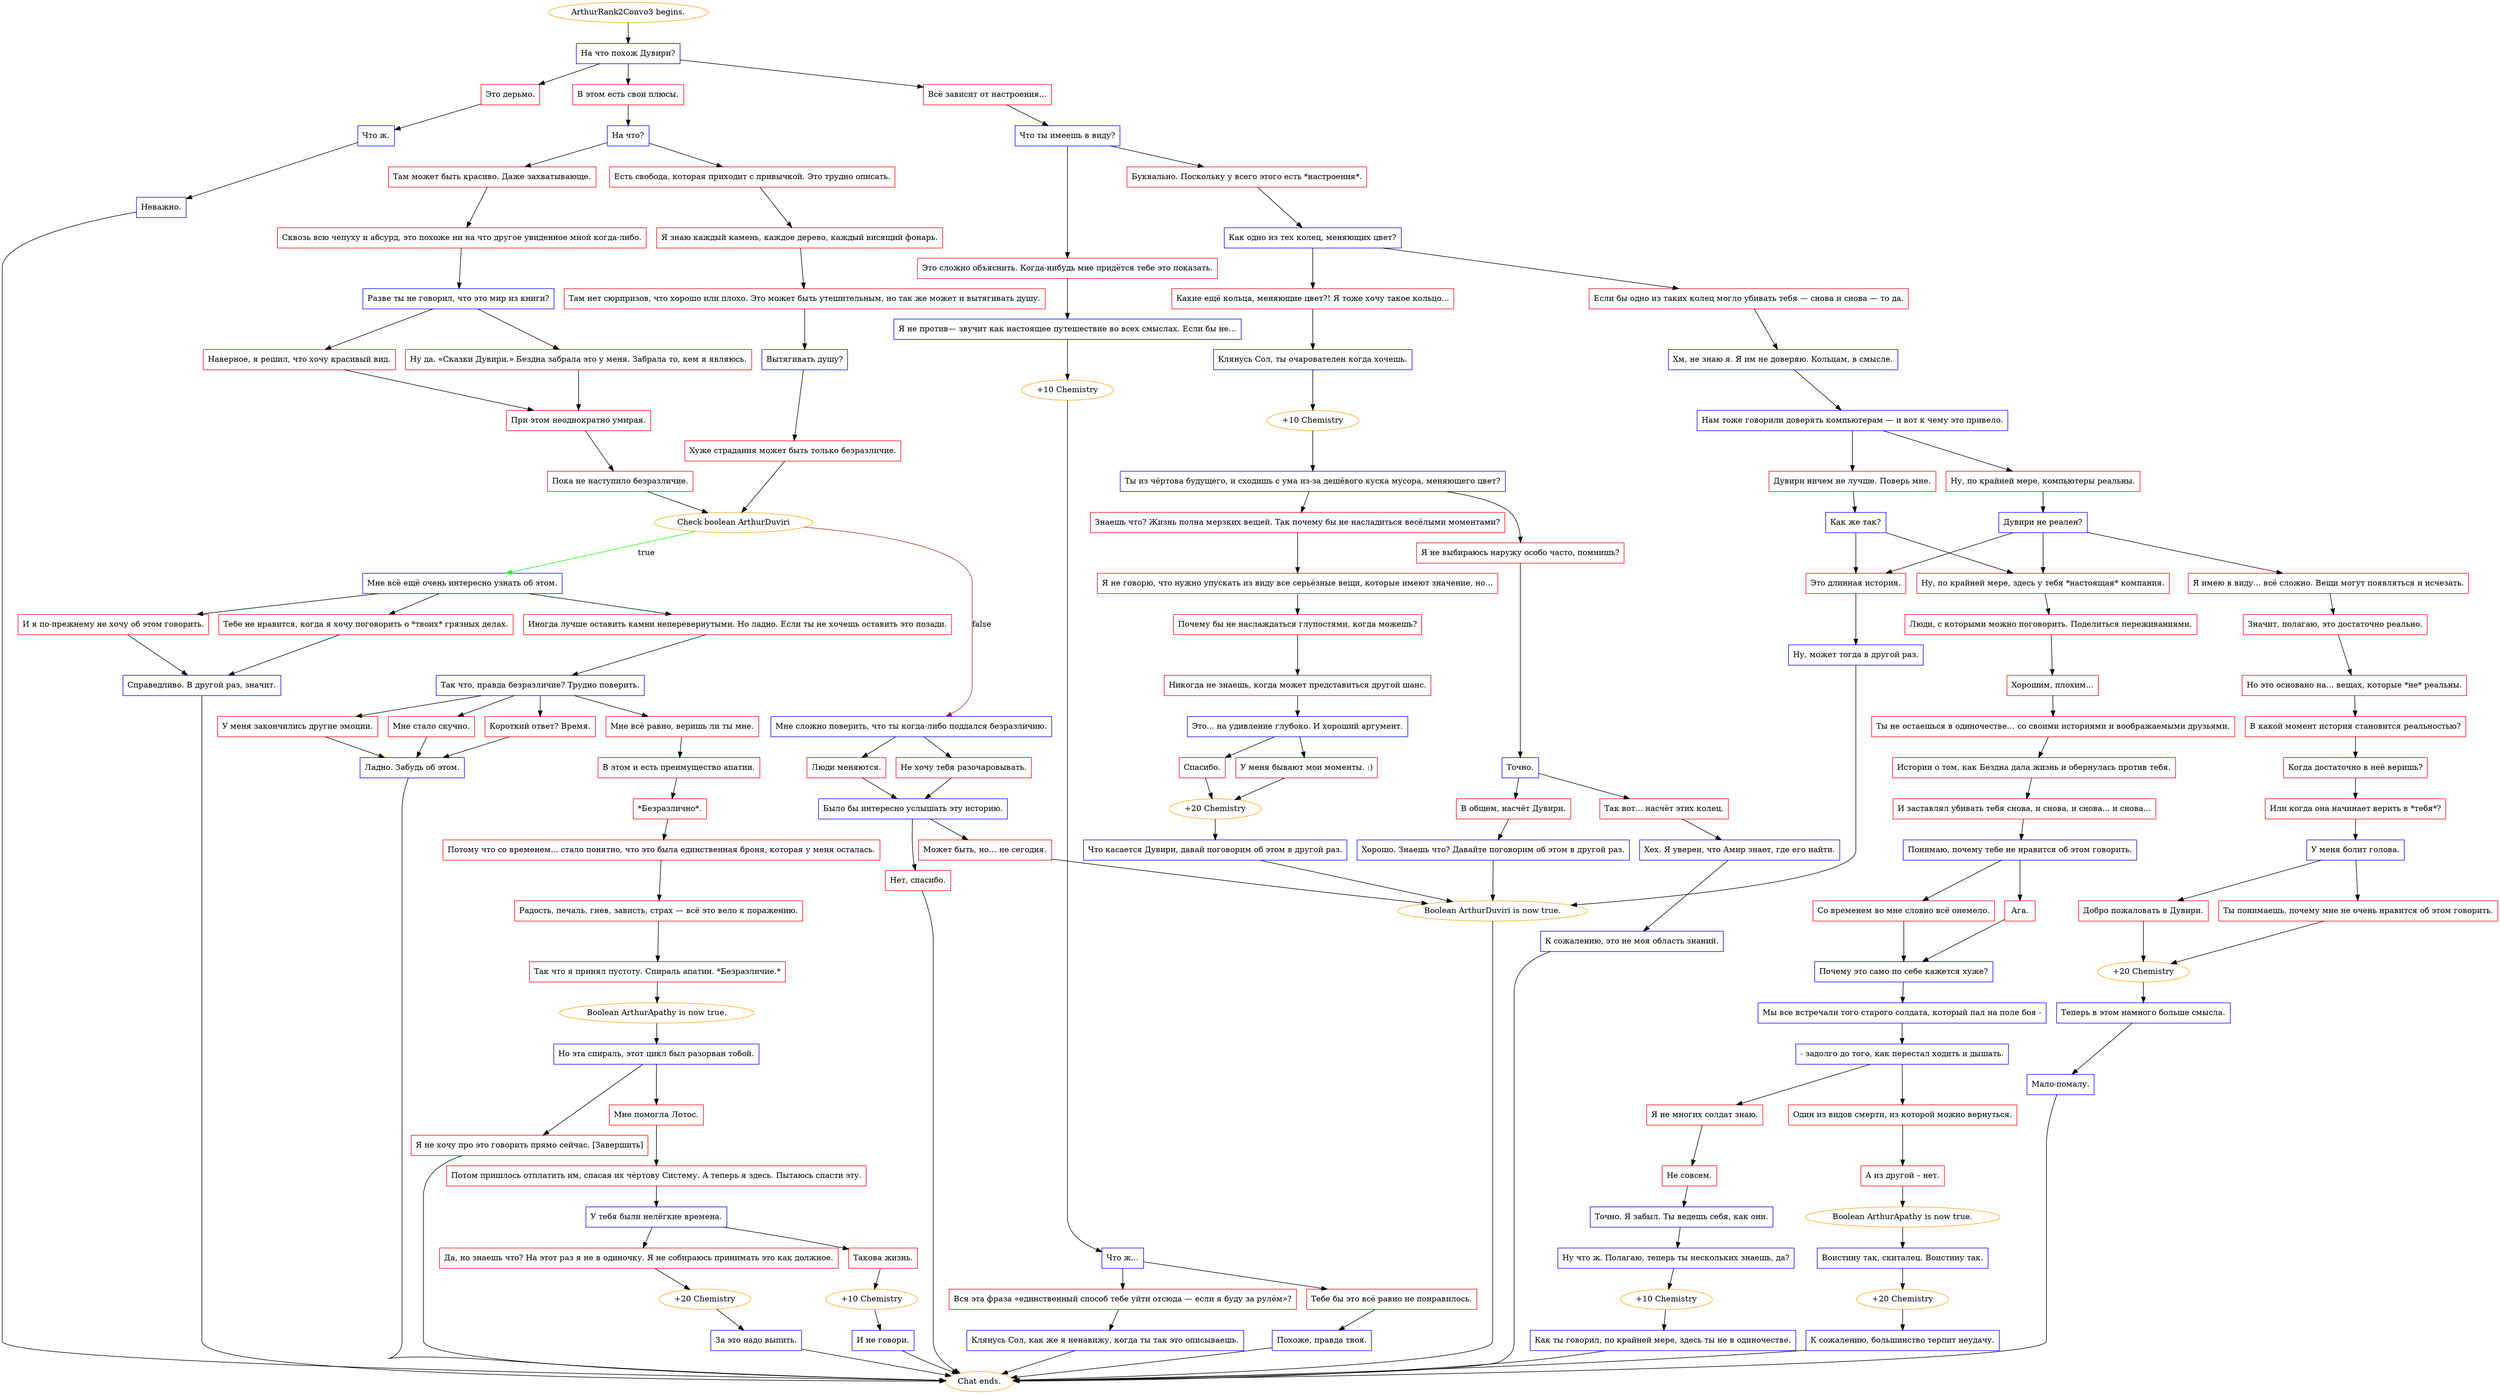 digraph {
	"ArthurRank2Convo3 begins." [color=orange];
		"ArthurRank2Convo3 begins." -> j3704852435;
	j3704852435 [label="На что похож Дувири?",shape=box,color=blue];
		j3704852435 -> j3102549838;
		j3704852435 -> j4210495356;
		j3704852435 -> j116090597;
	j3102549838 [label="В этом есть свои плюсы.",shape=box,color=red];
		j3102549838 -> j3749670276;
	j4210495356 [label="Всё зависит от настроения...",shape=box,color=red];
		j4210495356 -> j3407585650;
	j116090597 [label="Это дерьмо.",shape=box,color=red];
		j116090597 -> j703052847;
	j3749670276 [label="На что?",shape=box,color=blue];
		j3749670276 -> j3639423212;
		j3749670276 -> j3050796481;
	j3407585650 [label="Что ты имеешь в виду?",shape=box,color=blue];
		j3407585650 -> j1607909719;
		j3407585650 -> j1198151338;
	j703052847 [label="Что ж.",shape=box,color=blue];
		j703052847 -> j2416722400;
	j3639423212 [label="Там может быть красиво. Даже захватывающе.",shape=box,color=red];
		j3639423212 -> j3367868675;
	j3050796481 [label="Есть свобода, которая приходит с привычкой. Это трудно описать.",shape=box,color=red];
		j3050796481 -> j2145179684;
	j1607909719 [label="Буквально. Поскольку у всего этого есть *настроения*.",shape=box,color=red];
		j1607909719 -> j1654583580;
	j1198151338 [label="Это сложно объяснить. Когда-нибудь мне придётся тебе это показать.",shape=box,color=red];
		j1198151338 -> j2216670929;
	j2416722400 [label="Неважно.",shape=box,color=blue];
		j2416722400 -> "Chat ends.";
	j3367868675 [label="Сквозь всю чепуху и абсурд, это похоже ни на что другое увиденное мной когда-либо.",shape=box,color=red];
		j3367868675 -> j123553848;
	j2145179684 [label="Я знаю каждый камень, каждое дерево, каждый висящий фонарь.",shape=box,color=red];
		j2145179684 -> j1629201061;
	j1654583580 [label="Как одно из тех колец, меняющих цвет?",shape=box,color=blue];
		j1654583580 -> j1440654211;
		j1654583580 -> j3390647435;
	j2216670929 [label="Я не против— звучит как настоящее путешествие во всех смыслах. Если бы не...",shape=box,color=blue];
		j2216670929 -> j3279449606;
	"Chat ends." [color=orange];
	j123553848 [label="Разве ты не говорил, что это мир из книги?",shape=box,color=blue];
		j123553848 -> j3232572889;
		j123553848 -> j2113436325;
	j1629201061 [label="Там нет сюрпризов, что хорошо или плохо. Это может быть утешительным, но так же может и вытягивать душу.",shape=box,color=red];
		j1629201061 -> j1637903894;
	j1440654211 [label="Если бы одно из таких колец могло убивать тебя — снова и снова — то да.",shape=box,color=red];
		j1440654211 -> j729025394;
	j3390647435 [label="Какие ещё кольца, меняющие цвет?! Я тоже хочу такое кольцо...",shape=box,color=red];
		j3390647435 -> j3083970635;
	j3279449606 [label="+10 Chemistry",color=orange];
		j3279449606 -> j3336702727;
	j3232572889 [label="Ну да. «Сказки Дувири.» Бездна забрала это у меня. Забрала то, кем я являюсь.",shape=box,color=red];
		j3232572889 -> j4006011077;
	j2113436325 [label="Наверное, я решил, что хочу красивый вид.",shape=box,color=red];
		j2113436325 -> j4006011077;
	j1637903894 [label="Вытягивать душу?",shape=box,color=blue];
		j1637903894 -> j3705148534;
	j729025394 [label="Хм, не знаю я. Я им не доверяю. Кольцам, в смысле.",shape=box,color=blue];
		j729025394 -> j3626444614;
	j3083970635 [label="Клянусь Сол, ты очарователен когда хочешь.",shape=box,color=blue];
		j3083970635 -> j916354132;
	j3336702727 [label="Что ж...",shape=box,color=blue];
		j3336702727 -> j1371087572;
		j3336702727 -> j60031067;
	j4006011077 [label="При этом неоднократно умирая.",shape=box,color=red];
		j4006011077 -> j1822477624;
	j3705148534 [label="Хуже страдания может быть только безразличие.",shape=box,color=red];
		j3705148534 -> j3977220178;
	j3626444614 [label="Нам тоже говорили доверять компьютерам — и вот к чему это привело.",shape=box,color=blue];
		j3626444614 -> j1332327790;
		j3626444614 -> j39802877;
	j916354132 [label="+10 Chemistry",color=orange];
		j916354132 -> j3294432013;
	j1371087572 [label="Тебе бы это всё равно не понравилось.",shape=box,color=red];
		j1371087572 -> j1103604159;
	j60031067 [label="Вся эта фраза «единственный способ тебе уйти отсюда — если я буду за рулём»?",shape=box,color=red];
		j60031067 -> j1120153609;
	j1822477624 [label="Пока не наступило безразличие.",shape=box,color=red];
		j1822477624 -> j3977220178;
	j3977220178 [label="Check boolean ArthurDuviri",color=orange];
		j3977220178 -> j1745559306 [label=true,color=green];
		j3977220178 -> j2653706419 [label=false,color=brown];
	j1332327790 [label="Дувири ничем не лучше. Поверь мне.",shape=box,color=red];
		j1332327790 -> j723110053;
	j39802877 [label="Ну, по крайней мере, компьютеры реальны.",shape=box,color=red];
		j39802877 -> j3970918290;
	j3294432013 [label="Ты из чёртова будущего, и сходишь с ума из-за дешёвого куска мусора, меняющего цвет?",shape=box,color=blue];
		j3294432013 -> j1246548921;
		j3294432013 -> j513744472;
	j1103604159 [label="Похоже, правда твоя.",shape=box,color=blue];
		j1103604159 -> "Chat ends.";
	j1120153609 [label="Клянусь Сол, как же я ненавижу, когда ты так это описываешь.",shape=box,color=blue];
		j1120153609 -> "Chat ends.";
	j1745559306 [label="Мне всё ещё очень интересно узнать об этом.",shape=box,color=blue];
		j1745559306 -> j2737728797;
		j1745559306 -> j2268460864;
		j1745559306 -> j972937174;
	j2653706419 [label="Мне сложно поверить, что ты когда-либо поддался безразличию.",shape=box,color=blue];
		j2653706419 -> j1345089649;
		j2653706419 -> j2974091395;
	j723110053 [label="Как же так?",shape=box,color=blue];
		j723110053 -> j380277093;
		j723110053 -> j1410207339;
	j3970918290 [label="Дувири не реален?",shape=box,color=blue];
		j3970918290 -> j380277093;
		j3970918290 -> j1410207339;
		j3970918290 -> j2010107081;
	j1246548921 [label="Знаешь что? Жизнь полна мерзких вещей. Так почему бы не насладиться весёлыми моментами?",shape=box,color=red];
		j1246548921 -> j1885649057;
	j513744472 [label="Я не выбираюсь наружу особо часто, помнишь?",shape=box,color=red];
		j513744472 -> j2537227297;
	j2737728797 [label="И я по-прежнему не хочу об этом говорить.",shape=box,color=red];
		j2737728797 -> j3640745510;
	j2268460864 [label="Тебе не нравится, когда я хочу поговорить о *твоих* грязных делах.",shape=box,color=red];
		j2268460864 -> j3640745510;
	j972937174 [label="Иногда лучше оставить камни неперевернутыми. Но ладно. Если ты не хочешь оставить это позади.",shape=box,color=red];
		j972937174 -> j3594168257;
	j1345089649 [label="Не хочу тебя разочаровывать.",shape=box,color=red];
		j1345089649 -> j2749255936;
	j2974091395 [label="Люди меняются.",shape=box,color=red];
		j2974091395 -> j2749255936;
	j380277093 [label="Ну, по крайней мере, здесь у тебя *настоящая* компания.",shape=box,color=red];
		j380277093 -> j2144360302;
	j1410207339 [label="Это длинная история.",shape=box,color=red];
		j1410207339 -> j4208034795;
	j2010107081 [label="Я имею в виду... всё сложно. Вещи могут появляться и исчезать.",shape=box,color=red];
		j2010107081 -> j2800340309;
	j1885649057 [label="Я не говорю, что нужно упускать из виду все серьёзные вещи, которые имеют значение, но…",shape=box,color=red];
		j1885649057 -> j916135516;
	j2537227297 [label="Точно.",shape=box,color=blue];
		j2537227297 -> j1538518020;
		j2537227297 -> j3481863350;
	j3640745510 [label="Справедливо. В другой раз, значит.",shape=box,color=blue];
		j3640745510 -> "Chat ends.";
	j3594168257 [label="Так что, правда безразличие? Трудно поверить.",shape=box,color=blue];
		j3594168257 -> j1364306047;
		j3594168257 -> j640798436;
		j3594168257 -> j463011330;
		j3594168257 -> j840463516;
	j2749255936 [label="Было бы интересно услышать эту историю.",shape=box,color=blue];
		j2749255936 -> j3146079506;
		j2749255936 -> j1359446833;
	j2144360302 [label="Люди, с которыми можно поговорить. Поделиться переживаниями.",shape=box,color=red];
		j2144360302 -> j724251859;
	j4208034795 [label="Ну, может тогда в другой раз.",shape=box,color=blue];
		j4208034795 -> j1992354670;
	j2800340309 [label="Значит, полагаю, это достаточно реально.",shape=box,color=red];
		j2800340309 -> j145994528;
	j916135516 [label="Почему бы не наслаждаться глупостями, когда можешь?",shape=box,color=red];
		j916135516 -> j1302667003;
	j1538518020 [label="В общем, насчёт Дувири.",shape=box,color=red];
		j1538518020 -> j1488187387;
	j3481863350 [label="Так вот... насчёт этих колец.",shape=box,color=red];
		j3481863350 -> j814741493;
	j1364306047 [label="Короткий ответ? Время.",shape=box,color=red];
		j1364306047 -> j3802790405;
	j640798436 [label="Мне всё равно, веришь ли ты мне.",shape=box,color=red];
		j640798436 -> j3381083884;
	j463011330 [label="У меня закончились другие эмоции.",shape=box,color=red];
		j463011330 -> j3802790405;
	j840463516 [label="Мне стало скучно.",shape=box,color=red];
		j840463516 -> j3802790405;
	j3146079506 [label="Может быть, но… не сегодня.",shape=box,color=red];
		j3146079506 -> j1992354670;
	j1359446833 [label="Нет, спасибо.",shape=box,color=red];
		j1359446833 -> "Chat ends.";
	j724251859 [label="Хорошим, плохим...",shape=box,color=red];
		j724251859 -> j2808020120;
	j1992354670 [label="Boolean ArthurDuviri is now true.",color=orange];
		j1992354670 -> "Chat ends.";
	j145994528 [label="Но это основано на... вещах, которые *не* реальны.",shape=box,color=red];
		j145994528 -> j2607220911;
	j1302667003 [label="Никогда не знаешь, когда может представиться другой шанс.",shape=box,color=red];
		j1302667003 -> j3861207754;
	j1488187387 [label="Хорошо. Знаешь что? Давайте поговорим об этом в другой раз.",shape=box,color=blue];
		j1488187387 -> j1992354670;
	j814741493 [label="Хех. Я уверен, что Амир знает, где его найти.",shape=box,color=blue];
		j814741493 -> j1194021159;
	j3802790405 [label="Ладно. Забудь об этом.",shape=box,color=blue];
		j3802790405 -> "Chat ends.";
	j3381083884 [label="В этом и есть преимущество апатии.",shape=box,color=red];
		j3381083884 -> j1323887492;
	j2808020120 [label="Ты не остаешься в одиночестве… со своими историями и воображаемыми друзьями.",shape=box,color=red];
		j2808020120 -> j3724617057;
	j2607220911 [label="В какой момент история становится реальностью?",shape=box,color=red];
		j2607220911 -> j2392777646;
	j3861207754 [label="Это... на удивление глубоко. И хороший аргумент.",shape=box,color=blue];
		j3861207754 -> j1326173086;
		j3861207754 -> j1797527115;
	j1194021159 [label="К сожалению, это не моя область знаний.",shape=box,color=blue];
		j1194021159 -> "Chat ends.";
	j1323887492 [label="*Безразлично*.",shape=box,color=red];
		j1323887492 -> j1377837901;
	j3724617057 [label="Истории о том, как Бездна дала жизнь и обернулась против тебя.",shape=box,color=red];
		j3724617057 -> j2759388477;
	j2392777646 [label="Когда достаточно в неё веришь?",shape=box,color=red];
		j2392777646 -> j2889630846;
	j1326173086 [label="Спасибо.",shape=box,color=red];
		j1326173086 -> j2476321873;
	j1797527115 [label="У меня бывают мои моменты. :)",shape=box,color=red];
		j1797527115 -> j2476321873;
	j1377837901 [label="Потому что со временем... стало понятно, что это была единственная броня, которая у меня осталась.",shape=box,color=red];
		j1377837901 -> j1818663872;
	j2759388477 [label="И заставлял убивать тебя снова, и снова, и снова... и снова...",shape=box,color=red];
		j2759388477 -> j2195986647;
	j2889630846 [label="Или когда она начинает верить в *тебя*?",shape=box,color=red];
		j2889630846 -> j4270133489;
	j2476321873 [label="+20 Chemistry",color=orange];
		j2476321873 -> j1798450676;
	j1818663872 [label="Радость, печаль, гнев, зависть, страх — всё это вело к поражению.",shape=box,color=red];
		j1818663872 -> j226736065;
	j2195986647 [label="Понимаю, почему тебе не нравится об этом говорить.",shape=box,color=blue];
		j2195986647 -> j1284197790;
		j2195986647 -> j1738029227;
	j4270133489 [label="У меня болит голова.",shape=box,color=blue];
		j4270133489 -> j4204471086;
		j4270133489 -> j3735985146;
	j1798450676 [label="Что касается Дувири, давай поговорим об этом в другой раз.",shape=box,color=blue];
		j1798450676 -> j1992354670;
	j226736065 [label="Так что я принял пустоту. Спираль апатии. *Безразличие.*",shape=box,color=red];
		j226736065 -> j3909983333;
	j1284197790 [label="Ага.",shape=box,color=red];
		j1284197790 -> j2824759697;
	j1738029227 [label="Со временем во мне словно всё онемело.",shape=box,color=red];
		j1738029227 -> j2824759697;
	j4204471086 [label="Добро пожаловать в Дувири.",shape=box,color=red];
		j4204471086 -> j3729963180;
	j3735985146 [label="Ты понимаешь, почему мне не очень нравится об этом говорить.",shape=box,color=red];
		j3735985146 -> j3729963180;
	j3909983333 [label="Boolean ArthurApathy is now true.",color=orange];
		j3909983333 -> j1202029365;
	j2824759697 [label="Почему это само по себе кажется хуже?",shape=box,color=blue];
		j2824759697 -> j1545792198;
	j3729963180 [label="+20 Chemistry",color=orange];
		j3729963180 -> j3744010371;
	j1202029365 [label="Но эта спираль, этот цикл был разорван тобой.",shape=box,color=blue];
		j1202029365 -> j3823990260;
		j1202029365 -> j1390358356;
	j1545792198 [label="Мы все встречали того старого солдата, который пал на поле боя -",shape=box,color=blue];
		j1545792198 -> j2054207651;
	j3744010371 [label="Теперь в этом намного больше смысла.",shape=box,color=blue];
		j3744010371 -> j2674670329;
	j3823990260 [label="Мне помогла Лотос.",shape=box,color=red];
		j3823990260 -> j3477606728;
	j1390358356 [label="Я не хочу про это говорить прямо сейчас. [Завершить]",shape=box,color=red];
		j1390358356 -> "Chat ends.";
	j2054207651 [label="- задолго до того, как перестал ходить и дышать.",shape=box,color=blue];
		j2054207651 -> j3128196138;
		j2054207651 -> j1244570224;
	j2674670329 [label="Мало-помалу.",shape=box,color=blue];
		j2674670329 -> "Chat ends.";
	j3477606728 [label="Потом пришлось отплатить им, спасая их чёртову Систему. А теперь я здесь. Пытаюсь спасти эту.",shape=box,color=red];
		j3477606728 -> j3045663229;
	j3128196138 [label="Один из видов смерти, из которой можно вернуться.",shape=box,color=red];
		j3128196138 -> j4064086310;
	j1244570224 [label="Я не многих солдат знаю.",shape=box,color=red];
		j1244570224 -> j25928119;
	j3045663229 [label="У тебя были нелёгкие времена.",shape=box,color=blue];
		j3045663229 -> j1023565788;
		j3045663229 -> j4186954700;
	j4064086310 [label="А из другой – нет.",shape=box,color=red];
		j4064086310 -> j3539957211;
	j25928119 [label="Не совсем.",shape=box,color=red];
		j25928119 -> j3700731312;
	j1023565788 [label="Такова жизнь.",shape=box,color=red];
		j1023565788 -> j1513818779;
	j4186954700 [label="Да, но знаешь что? На этот раз я не в одиночку. Я не собираюсь принимать это как должное.",shape=box,color=red];
		j4186954700 -> j755870930;
	j3539957211 [label="Boolean ArthurApathy is now true.",color=orange];
		j3539957211 -> j1605329868;
	j3700731312 [label="Точно. Я забыл. Ты ведешь себя, как они.",shape=box,color=blue];
		j3700731312 -> j3704403892;
	j1513818779 [label="+10 Chemistry",color=orange];
		j1513818779 -> j1049246381;
	j755870930 [label="+20 Chemistry",color=orange];
		j755870930 -> j2004004607;
	j1605329868 [label="Воистину так, скиталец. Воистину так.",shape=box,color=blue];
		j1605329868 -> j1625022181;
	j3704403892 [label="Ну что ж. Полагаю, теперь ты нескольких знаешь, да?",shape=box,color=blue];
		j3704403892 -> j1778207967;
	j1049246381 [label="И не говори.",shape=box,color=blue];
		j1049246381 -> "Chat ends.";
	j2004004607 [label="За это надо выпить.",shape=box,color=blue];
		j2004004607 -> "Chat ends.";
	j1625022181 [label="+20 Chemistry",color=orange];
		j1625022181 -> j3340628197;
	j1778207967 [label="+10 Chemistry",color=orange];
		j1778207967 -> j158995882;
	j3340628197 [label="К сожалению, большинство терпит неудачу.",shape=box,color=blue];
		j3340628197 -> "Chat ends.";
	j158995882 [label="Как ты говорил, по крайней мере, здесь ты не в одиночестве.",shape=box,color=blue];
		j158995882 -> "Chat ends.";
}